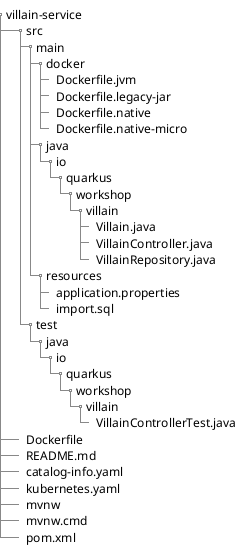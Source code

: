 @startsalt
{
{
T
villain-service
++  src
+++  main
++++  docker
+++++  Dockerfile.jvm
+++++  Dockerfile.legacy-jar
+++++  Dockerfile.native
+++++  Dockerfile.native-micro
++++  java
+++++  io
++++++  quarkus
+++++++  workshop
++++++++  villain
+++++++++  Villain.java
+++++++++  VillainController.java
+++++++++  VillainRepository.java
++++  resources
+++++  application.properties
+++++  import.sql
+++  test
++++  java
+++++  io
++++++  quarkus
+++++++  workshop
++++++++  villain
+++++++++  VillainControllerTest.java
++ Dockerfile
++ README.md
++ catalog-info.yaml
++ kubernetes.yaml
++ mvnw
++ mvnw.cmd
++ pom.xml
}
}
@endsalt